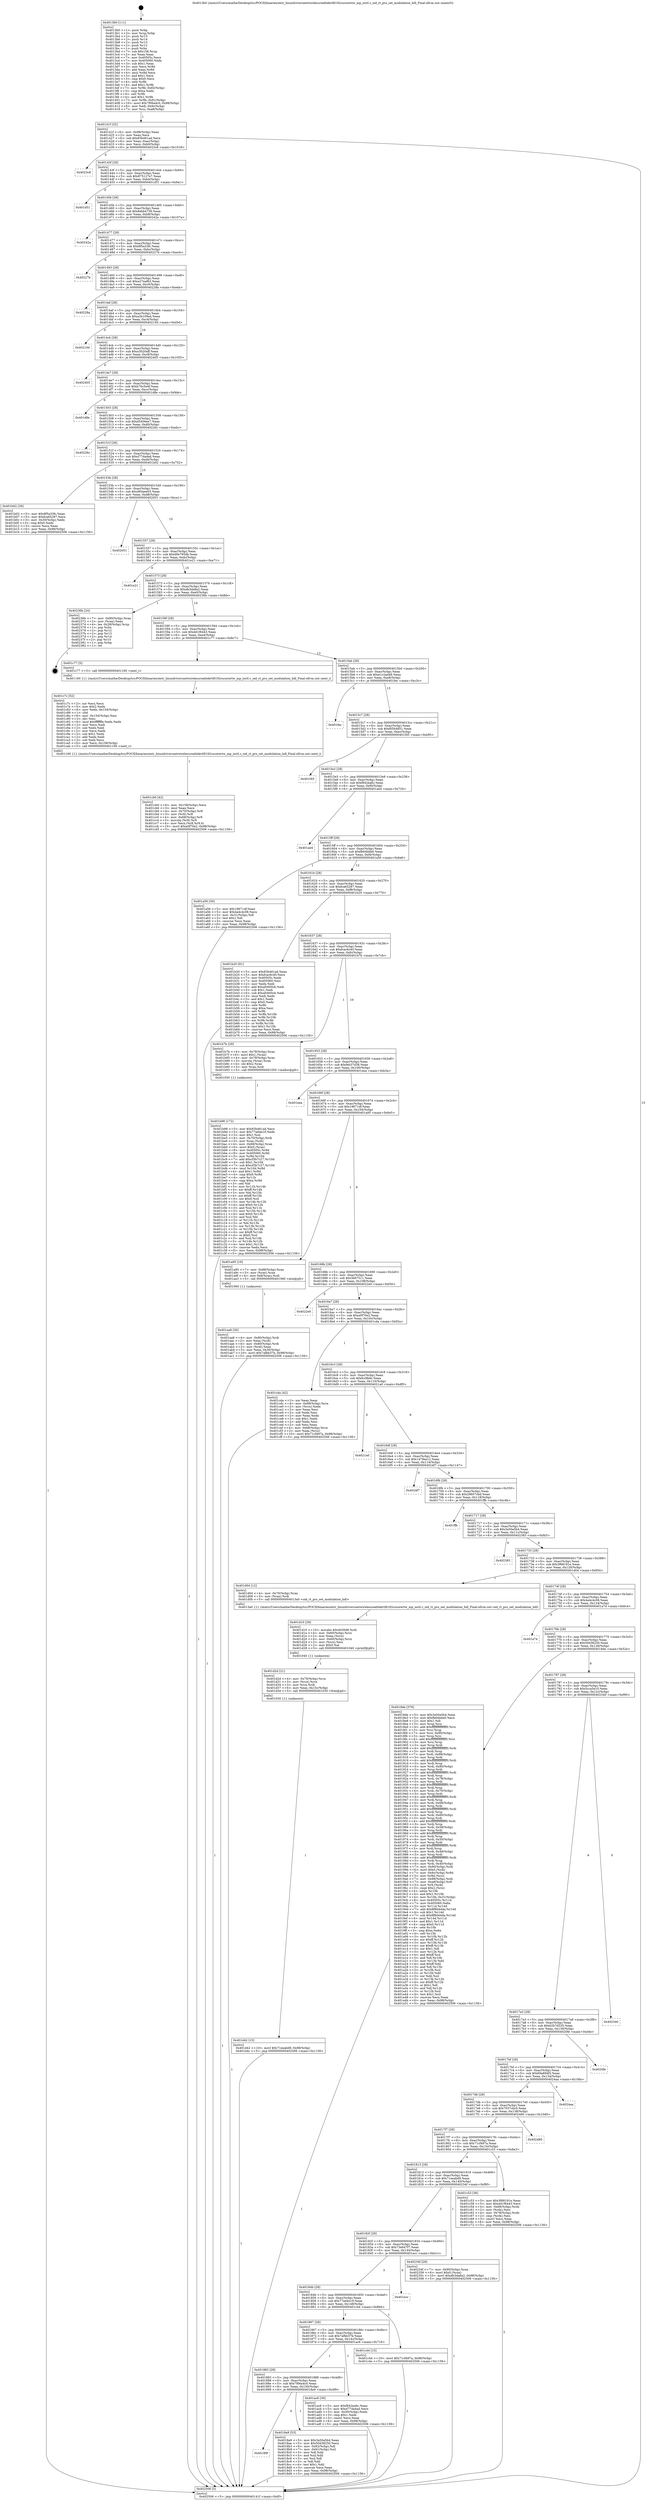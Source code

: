digraph "0x4013b0" {
  label = "0x4013b0 (/mnt/c/Users/mathe/Desktop/tcc/POCII/binaries/extr_linuxdriversnetwirelessrealtekrtl8192cucorertw_mp_ioctl.c_oid_rt_pro_set_modulation_hdl_Final-ollvm.out::main(0))"
  labelloc = "t"
  node[shape=record]

  Entry [label="",width=0.3,height=0.3,shape=circle,fillcolor=black,style=filled]
  "0x40141f" [label="{
     0x40141f [32]\l
     | [instrs]\l
     &nbsp;&nbsp;0x40141f \<+6\>: mov -0x98(%rbp),%eax\l
     &nbsp;&nbsp;0x401425 \<+2\>: mov %eax,%ecx\l
     &nbsp;&nbsp;0x401427 \<+6\>: sub $0x83b461ad,%ecx\l
     &nbsp;&nbsp;0x40142d \<+6\>: mov %eax,-0xac(%rbp)\l
     &nbsp;&nbsp;0x401433 \<+6\>: mov %ecx,-0xb0(%rbp)\l
     &nbsp;&nbsp;0x401439 \<+6\>: je 00000000004023c8 \<main+0x1018\>\l
  }"]
  "0x4023c8" [label="{
     0x4023c8\l
  }", style=dashed]
  "0x40143f" [label="{
     0x40143f [28]\l
     | [instrs]\l
     &nbsp;&nbsp;0x40143f \<+5\>: jmp 0000000000401444 \<main+0x94\>\l
     &nbsp;&nbsp;0x401444 \<+6\>: mov -0xac(%rbp),%eax\l
     &nbsp;&nbsp;0x40144a \<+5\>: sub $0x875127e7,%eax\l
     &nbsp;&nbsp;0x40144f \<+6\>: mov %eax,-0xb4(%rbp)\l
     &nbsp;&nbsp;0x401455 \<+6\>: je 0000000000401d51 \<main+0x9a1\>\l
  }"]
  Exit [label="",width=0.3,height=0.3,shape=circle,fillcolor=black,style=filled,peripheries=2]
  "0x401d51" [label="{
     0x401d51\l
  }", style=dashed]
  "0x40145b" [label="{
     0x40145b [28]\l
     | [instrs]\l
     &nbsp;&nbsp;0x40145b \<+5\>: jmp 0000000000401460 \<main+0xb0\>\l
     &nbsp;&nbsp;0x401460 \<+6\>: mov -0xac(%rbp),%eax\l
     &nbsp;&nbsp;0x401466 \<+5\>: sub $0x8ebb4739,%eax\l
     &nbsp;&nbsp;0x40146b \<+6\>: mov %eax,-0xb8(%rbp)\l
     &nbsp;&nbsp;0x401471 \<+6\>: je 000000000040242a \<main+0x107a\>\l
  }"]
  "0x401d42" [label="{
     0x401d42 [15]\l
     | [instrs]\l
     &nbsp;&nbsp;0x401d42 \<+10\>: movl $0x71eeabd9,-0x98(%rbp)\l
     &nbsp;&nbsp;0x401d4c \<+5\>: jmp 0000000000402506 \<main+0x1156\>\l
  }"]
  "0x40242a" [label="{
     0x40242a\l
  }", style=dashed]
  "0x401477" [label="{
     0x401477 [28]\l
     | [instrs]\l
     &nbsp;&nbsp;0x401477 \<+5\>: jmp 000000000040147c \<main+0xcc\>\l
     &nbsp;&nbsp;0x40147c \<+6\>: mov -0xac(%rbp),%eax\l
     &nbsp;&nbsp;0x401482 \<+5\>: sub $0x8f5a33fc,%eax\l
     &nbsp;&nbsp;0x401487 \<+6\>: mov %eax,-0xbc(%rbp)\l
     &nbsp;&nbsp;0x40148d \<+6\>: je 000000000040227b \<main+0xecb\>\l
  }"]
  "0x401d2d" [label="{
     0x401d2d [21]\l
     | [instrs]\l
     &nbsp;&nbsp;0x401d2d \<+4\>: mov -0x70(%rbp),%rcx\l
     &nbsp;&nbsp;0x401d31 \<+3\>: mov (%rcx),%rcx\l
     &nbsp;&nbsp;0x401d34 \<+3\>: mov %rcx,%rdi\l
     &nbsp;&nbsp;0x401d37 \<+6\>: mov %eax,-0x15c(%rbp)\l
     &nbsp;&nbsp;0x401d3d \<+5\>: call 0000000000401030 \<free@plt\>\l
     | [calls]\l
     &nbsp;&nbsp;0x401030 \{1\} (unknown)\l
  }"]
  "0x40227b" [label="{
     0x40227b\l
  }", style=dashed]
  "0x401493" [label="{
     0x401493 [28]\l
     | [instrs]\l
     &nbsp;&nbsp;0x401493 \<+5\>: jmp 0000000000401498 \<main+0xe8\>\l
     &nbsp;&nbsp;0x401498 \<+6\>: mov -0xac(%rbp),%eax\l
     &nbsp;&nbsp;0x40149e \<+5\>: sub $0xa27eaf63,%eax\l
     &nbsp;&nbsp;0x4014a3 \<+6\>: mov %eax,-0xc0(%rbp)\l
     &nbsp;&nbsp;0x4014a9 \<+6\>: je 000000000040228a \<main+0xeda\>\l
  }"]
  "0x401d10" [label="{
     0x401d10 [29]\l
     | [instrs]\l
     &nbsp;&nbsp;0x401d10 \<+10\>: movabs $0x4030d6,%rdi\l
     &nbsp;&nbsp;0x401d1a \<+4\>: mov -0x60(%rbp),%rcx\l
     &nbsp;&nbsp;0x401d1e \<+2\>: mov %eax,(%rcx)\l
     &nbsp;&nbsp;0x401d20 \<+4\>: mov -0x60(%rbp),%rcx\l
     &nbsp;&nbsp;0x401d24 \<+2\>: mov (%rcx),%esi\l
     &nbsp;&nbsp;0x401d26 \<+2\>: mov $0x0,%al\l
     &nbsp;&nbsp;0x401d28 \<+5\>: call 0000000000401040 \<printf@plt\>\l
     | [calls]\l
     &nbsp;&nbsp;0x401040 \{1\} (unknown)\l
  }"]
  "0x40228a" [label="{
     0x40228a\l
  }", style=dashed]
  "0x4014af" [label="{
     0x4014af [28]\l
     | [instrs]\l
     &nbsp;&nbsp;0x4014af \<+5\>: jmp 00000000004014b4 \<main+0x104\>\l
     &nbsp;&nbsp;0x4014b4 \<+6\>: mov -0xac(%rbp),%eax\l
     &nbsp;&nbsp;0x4014ba \<+5\>: sub $0xa2b109a4,%eax\l
     &nbsp;&nbsp;0x4014bf \<+6\>: mov %eax,-0xc4(%rbp)\l
     &nbsp;&nbsp;0x4014c5 \<+6\>: je 000000000040210d \<main+0xd5d\>\l
  }"]
  "0x401cb0" [label="{
     0x401cb0 [42]\l
     | [instrs]\l
     &nbsp;&nbsp;0x401cb0 \<+6\>: mov -0x158(%rbp),%ecx\l
     &nbsp;&nbsp;0x401cb6 \<+3\>: imul %eax,%ecx\l
     &nbsp;&nbsp;0x401cb9 \<+4\>: mov -0x70(%rbp),%r8\l
     &nbsp;&nbsp;0x401cbd \<+3\>: mov (%r8),%r8\l
     &nbsp;&nbsp;0x401cc0 \<+4\>: mov -0x68(%rbp),%r9\l
     &nbsp;&nbsp;0x401cc4 \<+3\>: movslq (%r9),%r9\l
     &nbsp;&nbsp;0x401cc7 \<+4\>: mov %ecx,(%r8,%r9,4)\l
     &nbsp;&nbsp;0x401ccb \<+10\>: movl $0xa0f70e2,-0x98(%rbp)\l
     &nbsp;&nbsp;0x401cd5 \<+5\>: jmp 0000000000402506 \<main+0x1156\>\l
  }"]
  "0x40210d" [label="{
     0x40210d\l
  }", style=dashed]
  "0x4014cb" [label="{
     0x4014cb [28]\l
     | [instrs]\l
     &nbsp;&nbsp;0x4014cb \<+5\>: jmp 00000000004014d0 \<main+0x120\>\l
     &nbsp;&nbsp;0x4014d0 \<+6\>: mov -0xac(%rbp),%eax\l
     &nbsp;&nbsp;0x4014d6 \<+5\>: sub $0xa3020aff,%eax\l
     &nbsp;&nbsp;0x4014db \<+6\>: mov %eax,-0xc8(%rbp)\l
     &nbsp;&nbsp;0x4014e1 \<+6\>: je 0000000000402405 \<main+0x1055\>\l
  }"]
  "0x401c7c" [label="{
     0x401c7c [52]\l
     | [instrs]\l
     &nbsp;&nbsp;0x401c7c \<+2\>: xor %ecx,%ecx\l
     &nbsp;&nbsp;0x401c7e \<+5\>: mov $0x2,%edx\l
     &nbsp;&nbsp;0x401c83 \<+6\>: mov %edx,-0x154(%rbp)\l
     &nbsp;&nbsp;0x401c89 \<+1\>: cltd\l
     &nbsp;&nbsp;0x401c8a \<+6\>: mov -0x154(%rbp),%esi\l
     &nbsp;&nbsp;0x401c90 \<+2\>: idiv %esi\l
     &nbsp;&nbsp;0x401c92 \<+6\>: imul $0xfffffffe,%edx,%edx\l
     &nbsp;&nbsp;0x401c98 \<+2\>: mov %ecx,%edi\l
     &nbsp;&nbsp;0x401c9a \<+2\>: sub %edx,%edi\l
     &nbsp;&nbsp;0x401c9c \<+2\>: mov %ecx,%edx\l
     &nbsp;&nbsp;0x401c9e \<+3\>: sub $0x1,%edx\l
     &nbsp;&nbsp;0x401ca1 \<+2\>: add %edx,%edi\l
     &nbsp;&nbsp;0x401ca3 \<+2\>: sub %edi,%ecx\l
     &nbsp;&nbsp;0x401ca5 \<+6\>: mov %ecx,-0x158(%rbp)\l
     &nbsp;&nbsp;0x401cab \<+5\>: call 0000000000401160 \<next_i\>\l
     | [calls]\l
     &nbsp;&nbsp;0x401160 \{1\} (/mnt/c/Users/mathe/Desktop/tcc/POCII/binaries/extr_linuxdriversnetwirelessrealtekrtl8192cucorertw_mp_ioctl.c_oid_rt_pro_set_modulation_hdl_Final-ollvm.out::next_i)\l
  }"]
  "0x402405" [label="{
     0x402405\l
  }", style=dashed]
  "0x4014e7" [label="{
     0x4014e7 [28]\l
     | [instrs]\l
     &nbsp;&nbsp;0x4014e7 \<+5\>: jmp 00000000004014ec \<main+0x13c\>\l
     &nbsp;&nbsp;0x4014ec \<+6\>: mov -0xac(%rbp),%eax\l
     &nbsp;&nbsp;0x4014f2 \<+5\>: sub $0xb70c5e4f,%eax\l
     &nbsp;&nbsp;0x4014f7 \<+6\>: mov %eax,-0xcc(%rbp)\l
     &nbsp;&nbsp;0x4014fd \<+6\>: je 0000000000401d8e \<main+0x9de\>\l
  }"]
  "0x401b98" [label="{
     0x401b98 [172]\l
     | [instrs]\l
     &nbsp;&nbsp;0x401b98 \<+5\>: mov $0x83b461ad,%ecx\l
     &nbsp;&nbsp;0x401b9d \<+5\>: mov $0x77ad4e19,%edx\l
     &nbsp;&nbsp;0x401ba2 \<+3\>: mov $0x1,%sil\l
     &nbsp;&nbsp;0x401ba5 \<+4\>: mov -0x70(%rbp),%rdi\l
     &nbsp;&nbsp;0x401ba9 \<+3\>: mov %rax,(%rdi)\l
     &nbsp;&nbsp;0x401bac \<+4\>: mov -0x68(%rbp),%rax\l
     &nbsp;&nbsp;0x401bb0 \<+6\>: movl $0x0,(%rax)\l
     &nbsp;&nbsp;0x401bb6 \<+8\>: mov 0x40505c,%r8d\l
     &nbsp;&nbsp;0x401bbe \<+8\>: mov 0x405060,%r9d\l
     &nbsp;&nbsp;0x401bc6 \<+3\>: mov %r8d,%r10d\l
     &nbsp;&nbsp;0x401bc9 \<+7\>: add $0xcf3b7c27,%r10d\l
     &nbsp;&nbsp;0x401bd0 \<+4\>: sub $0x1,%r10d\l
     &nbsp;&nbsp;0x401bd4 \<+7\>: sub $0xcf3b7c27,%r10d\l
     &nbsp;&nbsp;0x401bdb \<+4\>: imul %r10d,%r8d\l
     &nbsp;&nbsp;0x401bdf \<+4\>: and $0x1,%r8d\l
     &nbsp;&nbsp;0x401be3 \<+4\>: cmp $0x0,%r8d\l
     &nbsp;&nbsp;0x401be7 \<+4\>: sete %r11b\l
     &nbsp;&nbsp;0x401beb \<+4\>: cmp $0xa,%r9d\l
     &nbsp;&nbsp;0x401bef \<+3\>: setl %bl\l
     &nbsp;&nbsp;0x401bf2 \<+3\>: mov %r11b,%r14b\l
     &nbsp;&nbsp;0x401bf5 \<+4\>: xor $0xff,%r14b\l
     &nbsp;&nbsp;0x401bf9 \<+3\>: mov %bl,%r15b\l
     &nbsp;&nbsp;0x401bfc \<+4\>: xor $0xff,%r15b\l
     &nbsp;&nbsp;0x401c00 \<+4\>: xor $0x0,%sil\l
     &nbsp;&nbsp;0x401c04 \<+3\>: mov %r14b,%r12b\l
     &nbsp;&nbsp;0x401c07 \<+4\>: and $0x0,%r12b\l
     &nbsp;&nbsp;0x401c0b \<+3\>: and %sil,%r11b\l
     &nbsp;&nbsp;0x401c0e \<+3\>: mov %r15b,%r13b\l
     &nbsp;&nbsp;0x401c11 \<+4\>: and $0x0,%r13b\l
     &nbsp;&nbsp;0x401c15 \<+3\>: and %sil,%bl\l
     &nbsp;&nbsp;0x401c18 \<+3\>: or %r11b,%r12b\l
     &nbsp;&nbsp;0x401c1b \<+3\>: or %bl,%r13b\l
     &nbsp;&nbsp;0x401c1e \<+3\>: xor %r13b,%r12b\l
     &nbsp;&nbsp;0x401c21 \<+3\>: or %r15b,%r14b\l
     &nbsp;&nbsp;0x401c24 \<+4\>: xor $0xff,%r14b\l
     &nbsp;&nbsp;0x401c28 \<+4\>: or $0x0,%sil\l
     &nbsp;&nbsp;0x401c2c \<+3\>: and %sil,%r14b\l
     &nbsp;&nbsp;0x401c2f \<+3\>: or %r14b,%r12b\l
     &nbsp;&nbsp;0x401c32 \<+4\>: test $0x1,%r12b\l
     &nbsp;&nbsp;0x401c36 \<+3\>: cmovne %edx,%ecx\l
     &nbsp;&nbsp;0x401c39 \<+6\>: mov %ecx,-0x98(%rbp)\l
     &nbsp;&nbsp;0x401c3f \<+5\>: jmp 0000000000402506 \<main+0x1156\>\l
  }"]
  "0x401d8e" [label="{
     0x401d8e\l
  }", style=dashed]
  "0x401503" [label="{
     0x401503 [28]\l
     | [instrs]\l
     &nbsp;&nbsp;0x401503 \<+5\>: jmp 0000000000401508 \<main+0x158\>\l
     &nbsp;&nbsp;0x401508 \<+6\>: mov -0xac(%rbp),%eax\l
     &nbsp;&nbsp;0x40150e \<+5\>: sub $0xd5456ee7,%eax\l
     &nbsp;&nbsp;0x401513 \<+6\>: mov %eax,-0xd0(%rbp)\l
     &nbsp;&nbsp;0x401519 \<+6\>: je 000000000040226c \<main+0xebc\>\l
  }"]
  "0x401aa8" [label="{
     0x401aa8 [30]\l
     | [instrs]\l
     &nbsp;&nbsp;0x401aa8 \<+4\>: mov -0x80(%rbp),%rdi\l
     &nbsp;&nbsp;0x401aac \<+2\>: mov %eax,(%rdi)\l
     &nbsp;&nbsp;0x401aae \<+4\>: mov -0x80(%rbp),%rdi\l
     &nbsp;&nbsp;0x401ab2 \<+2\>: mov (%rdi),%eax\l
     &nbsp;&nbsp;0x401ab4 \<+3\>: mov %eax,-0x30(%rbp)\l
     &nbsp;&nbsp;0x401ab7 \<+10\>: movl $0x7afbb37b,-0x98(%rbp)\l
     &nbsp;&nbsp;0x401ac1 \<+5\>: jmp 0000000000402506 \<main+0x1156\>\l
  }"]
  "0x40226c" [label="{
     0x40226c\l
  }", style=dashed]
  "0x40151f" [label="{
     0x40151f [28]\l
     | [instrs]\l
     &nbsp;&nbsp;0x40151f \<+5\>: jmp 0000000000401524 \<main+0x174\>\l
     &nbsp;&nbsp;0x401524 \<+6\>: mov -0xac(%rbp),%eax\l
     &nbsp;&nbsp;0x40152a \<+5\>: sub $0xd77da4ad,%eax\l
     &nbsp;&nbsp;0x40152f \<+6\>: mov %eax,-0xd4(%rbp)\l
     &nbsp;&nbsp;0x401535 \<+6\>: je 0000000000401b02 \<main+0x752\>\l
  }"]
  "0x4013b0" [label="{
     0x4013b0 [111]\l
     | [instrs]\l
     &nbsp;&nbsp;0x4013b0 \<+1\>: push %rbp\l
     &nbsp;&nbsp;0x4013b1 \<+3\>: mov %rsp,%rbp\l
     &nbsp;&nbsp;0x4013b4 \<+2\>: push %r15\l
     &nbsp;&nbsp;0x4013b6 \<+2\>: push %r14\l
     &nbsp;&nbsp;0x4013b8 \<+2\>: push %r13\l
     &nbsp;&nbsp;0x4013ba \<+2\>: push %r12\l
     &nbsp;&nbsp;0x4013bc \<+1\>: push %rbx\l
     &nbsp;&nbsp;0x4013bd \<+7\>: sub $0x158,%rsp\l
     &nbsp;&nbsp;0x4013c4 \<+2\>: xor %eax,%eax\l
     &nbsp;&nbsp;0x4013c6 \<+7\>: mov 0x40505c,%ecx\l
     &nbsp;&nbsp;0x4013cd \<+7\>: mov 0x405060,%edx\l
     &nbsp;&nbsp;0x4013d4 \<+3\>: sub $0x1,%eax\l
     &nbsp;&nbsp;0x4013d7 \<+3\>: mov %ecx,%r8d\l
     &nbsp;&nbsp;0x4013da \<+3\>: add %eax,%r8d\l
     &nbsp;&nbsp;0x4013dd \<+4\>: imul %r8d,%ecx\l
     &nbsp;&nbsp;0x4013e1 \<+3\>: and $0x1,%ecx\l
     &nbsp;&nbsp;0x4013e4 \<+3\>: cmp $0x0,%ecx\l
     &nbsp;&nbsp;0x4013e7 \<+4\>: sete %r9b\l
     &nbsp;&nbsp;0x4013eb \<+4\>: and $0x1,%r9b\l
     &nbsp;&nbsp;0x4013ef \<+7\>: mov %r9b,-0x92(%rbp)\l
     &nbsp;&nbsp;0x4013f6 \<+3\>: cmp $0xa,%edx\l
     &nbsp;&nbsp;0x4013f9 \<+4\>: setl %r9b\l
     &nbsp;&nbsp;0x4013fd \<+4\>: and $0x1,%r9b\l
     &nbsp;&nbsp;0x401401 \<+7\>: mov %r9b,-0x91(%rbp)\l
     &nbsp;&nbsp;0x401408 \<+10\>: movl $0x7f06a4c0,-0x98(%rbp)\l
     &nbsp;&nbsp;0x401412 \<+6\>: mov %edi,-0x9c(%rbp)\l
     &nbsp;&nbsp;0x401418 \<+7\>: mov %rsi,-0xa8(%rbp)\l
  }"]
  "0x401b02" [label="{
     0x401b02 [30]\l
     | [instrs]\l
     &nbsp;&nbsp;0x401b02 \<+5\>: mov $0x8f5a33fc,%eax\l
     &nbsp;&nbsp;0x401b07 \<+5\>: mov $0xfca65287,%ecx\l
     &nbsp;&nbsp;0x401b0c \<+3\>: mov -0x30(%rbp),%edx\l
     &nbsp;&nbsp;0x401b0f \<+3\>: cmp $0x0,%edx\l
     &nbsp;&nbsp;0x401b12 \<+3\>: cmove %ecx,%eax\l
     &nbsp;&nbsp;0x401b15 \<+6\>: mov %eax,-0x98(%rbp)\l
     &nbsp;&nbsp;0x401b1b \<+5\>: jmp 0000000000402506 \<main+0x1156\>\l
  }"]
  "0x40153b" [label="{
     0x40153b [28]\l
     | [instrs]\l
     &nbsp;&nbsp;0x40153b \<+5\>: jmp 0000000000401540 \<main+0x190\>\l
     &nbsp;&nbsp;0x401540 \<+6\>: mov -0xac(%rbp),%eax\l
     &nbsp;&nbsp;0x401546 \<+5\>: sub $0xd93aee03,%eax\l
     &nbsp;&nbsp;0x40154b \<+6\>: mov %eax,-0xd8(%rbp)\l
     &nbsp;&nbsp;0x401551 \<+6\>: je 0000000000402051 \<main+0xca1\>\l
  }"]
  "0x402506" [label="{
     0x402506 [5]\l
     | [instrs]\l
     &nbsp;&nbsp;0x402506 \<+5\>: jmp 000000000040141f \<main+0x6f\>\l
  }"]
  "0x402051" [label="{
     0x402051\l
  }", style=dashed]
  "0x401557" [label="{
     0x401557 [28]\l
     | [instrs]\l
     &nbsp;&nbsp;0x401557 \<+5\>: jmp 000000000040155c \<main+0x1ac\>\l
     &nbsp;&nbsp;0x40155c \<+6\>: mov -0xac(%rbp),%eax\l
     &nbsp;&nbsp;0x401562 \<+5\>: sub $0xd9e795db,%eax\l
     &nbsp;&nbsp;0x401567 \<+6\>: mov %eax,-0xdc(%rbp)\l
     &nbsp;&nbsp;0x40156d \<+6\>: je 0000000000401e21 \<main+0xa71\>\l
  }"]
  "0x40189f" [label="{
     0x40189f\l
  }", style=dashed]
  "0x401e21" [label="{
     0x401e21\l
  }", style=dashed]
  "0x401573" [label="{
     0x401573 [28]\l
     | [instrs]\l
     &nbsp;&nbsp;0x401573 \<+5\>: jmp 0000000000401578 \<main+0x1c8\>\l
     &nbsp;&nbsp;0x401578 \<+6\>: mov -0xac(%rbp),%eax\l
     &nbsp;&nbsp;0x40157e \<+5\>: sub $0xdb3da8a2,%eax\l
     &nbsp;&nbsp;0x401583 \<+6\>: mov %eax,-0xe0(%rbp)\l
     &nbsp;&nbsp;0x401589 \<+6\>: je 000000000040236b \<main+0xfbb\>\l
  }"]
  "0x4018a9" [label="{
     0x4018a9 [53]\l
     | [instrs]\l
     &nbsp;&nbsp;0x4018a9 \<+5\>: mov $0x3a50a5b4,%eax\l
     &nbsp;&nbsp;0x4018ae \<+5\>: mov $0x50d38250,%ecx\l
     &nbsp;&nbsp;0x4018b3 \<+6\>: mov -0x92(%rbp),%dl\l
     &nbsp;&nbsp;0x4018b9 \<+7\>: mov -0x91(%rbp),%sil\l
     &nbsp;&nbsp;0x4018c0 \<+3\>: mov %dl,%dil\l
     &nbsp;&nbsp;0x4018c3 \<+3\>: and %sil,%dil\l
     &nbsp;&nbsp;0x4018c6 \<+3\>: xor %sil,%dl\l
     &nbsp;&nbsp;0x4018c9 \<+3\>: or %dl,%dil\l
     &nbsp;&nbsp;0x4018cc \<+4\>: test $0x1,%dil\l
     &nbsp;&nbsp;0x4018d0 \<+3\>: cmovne %ecx,%eax\l
     &nbsp;&nbsp;0x4018d3 \<+6\>: mov %eax,-0x98(%rbp)\l
     &nbsp;&nbsp;0x4018d9 \<+5\>: jmp 0000000000402506 \<main+0x1156\>\l
  }"]
  "0x40236b" [label="{
     0x40236b [24]\l
     | [instrs]\l
     &nbsp;&nbsp;0x40236b \<+7\>: mov -0x90(%rbp),%rax\l
     &nbsp;&nbsp;0x402372 \<+2\>: mov (%rax),%eax\l
     &nbsp;&nbsp;0x402374 \<+4\>: lea -0x28(%rbp),%rsp\l
     &nbsp;&nbsp;0x402378 \<+1\>: pop %rbx\l
     &nbsp;&nbsp;0x402379 \<+2\>: pop %r12\l
     &nbsp;&nbsp;0x40237b \<+2\>: pop %r13\l
     &nbsp;&nbsp;0x40237d \<+2\>: pop %r14\l
     &nbsp;&nbsp;0x40237f \<+2\>: pop %r15\l
     &nbsp;&nbsp;0x402381 \<+1\>: pop %rbp\l
     &nbsp;&nbsp;0x402382 \<+1\>: ret\l
  }"]
  "0x40158f" [label="{
     0x40158f [28]\l
     | [instrs]\l
     &nbsp;&nbsp;0x40158f \<+5\>: jmp 0000000000401594 \<main+0x1e4\>\l
     &nbsp;&nbsp;0x401594 \<+6\>: mov -0xac(%rbp),%eax\l
     &nbsp;&nbsp;0x40159a \<+5\>: sub $0xdd1f6443,%eax\l
     &nbsp;&nbsp;0x40159f \<+6\>: mov %eax,-0xe4(%rbp)\l
     &nbsp;&nbsp;0x4015a5 \<+6\>: je 0000000000401c77 \<main+0x8c7\>\l
  }"]
  "0x401883" [label="{
     0x401883 [28]\l
     | [instrs]\l
     &nbsp;&nbsp;0x401883 \<+5\>: jmp 0000000000401888 \<main+0x4d8\>\l
     &nbsp;&nbsp;0x401888 \<+6\>: mov -0xac(%rbp),%eax\l
     &nbsp;&nbsp;0x40188e \<+5\>: sub $0x7f06a4c0,%eax\l
     &nbsp;&nbsp;0x401893 \<+6\>: mov %eax,-0x150(%rbp)\l
     &nbsp;&nbsp;0x401899 \<+6\>: je 00000000004018a9 \<main+0x4f9\>\l
  }"]
  "0x401c77" [label="{
     0x401c77 [5]\l
     | [instrs]\l
     &nbsp;&nbsp;0x401c77 \<+5\>: call 0000000000401160 \<next_i\>\l
     | [calls]\l
     &nbsp;&nbsp;0x401160 \{1\} (/mnt/c/Users/mathe/Desktop/tcc/POCII/binaries/extr_linuxdriversnetwirelessrealtekrtl8192cucorertw_mp_ioctl.c_oid_rt_pro_set_modulation_hdl_Final-ollvm.out::next_i)\l
  }"]
  "0x4015ab" [label="{
     0x4015ab [28]\l
     | [instrs]\l
     &nbsp;&nbsp;0x4015ab \<+5\>: jmp 00000000004015b0 \<main+0x200\>\l
     &nbsp;&nbsp;0x4015b0 \<+6\>: mov -0xac(%rbp),%eax\l
     &nbsp;&nbsp;0x4015b6 \<+5\>: sub $0xe1c2ad46,%eax\l
     &nbsp;&nbsp;0x4015bb \<+6\>: mov %eax,-0xe8(%rbp)\l
     &nbsp;&nbsp;0x4015c1 \<+6\>: je 0000000000401fec \<main+0xc3c\>\l
  }"]
  "0x401ac6" [label="{
     0x401ac6 [30]\l
     | [instrs]\l
     &nbsp;&nbsp;0x401ac6 \<+5\>: mov $0xf942ea6c,%eax\l
     &nbsp;&nbsp;0x401acb \<+5\>: mov $0xd77da4ad,%ecx\l
     &nbsp;&nbsp;0x401ad0 \<+3\>: mov -0x30(%rbp),%edx\l
     &nbsp;&nbsp;0x401ad3 \<+3\>: cmp $0x1,%edx\l
     &nbsp;&nbsp;0x401ad6 \<+3\>: cmovl %ecx,%eax\l
     &nbsp;&nbsp;0x401ad9 \<+6\>: mov %eax,-0x98(%rbp)\l
     &nbsp;&nbsp;0x401adf \<+5\>: jmp 0000000000402506 \<main+0x1156\>\l
  }"]
  "0x401fec" [label="{
     0x401fec\l
  }", style=dashed]
  "0x4015c7" [label="{
     0x4015c7 [28]\l
     | [instrs]\l
     &nbsp;&nbsp;0x4015c7 \<+5\>: jmp 00000000004015cc \<main+0x21c\>\l
     &nbsp;&nbsp;0x4015cc \<+6\>: mov -0xac(%rbp),%eax\l
     &nbsp;&nbsp;0x4015d2 \<+5\>: sub $0xf05b4851,%eax\l
     &nbsp;&nbsp;0x4015d7 \<+6\>: mov %eax,-0xec(%rbp)\l
     &nbsp;&nbsp;0x4015dd \<+6\>: je 0000000000401f45 \<main+0xb95\>\l
  }"]
  "0x401867" [label="{
     0x401867 [28]\l
     | [instrs]\l
     &nbsp;&nbsp;0x401867 \<+5\>: jmp 000000000040186c \<main+0x4bc\>\l
     &nbsp;&nbsp;0x40186c \<+6\>: mov -0xac(%rbp),%eax\l
     &nbsp;&nbsp;0x401872 \<+5\>: sub $0x7afbb37b,%eax\l
     &nbsp;&nbsp;0x401877 \<+6\>: mov %eax,-0x14c(%rbp)\l
     &nbsp;&nbsp;0x40187d \<+6\>: je 0000000000401ac6 \<main+0x716\>\l
  }"]
  "0x401f45" [label="{
     0x401f45\l
  }", style=dashed]
  "0x4015e3" [label="{
     0x4015e3 [28]\l
     | [instrs]\l
     &nbsp;&nbsp;0x4015e3 \<+5\>: jmp 00000000004015e8 \<main+0x238\>\l
     &nbsp;&nbsp;0x4015e8 \<+6\>: mov -0xac(%rbp),%eax\l
     &nbsp;&nbsp;0x4015ee \<+5\>: sub $0xf942ea6c,%eax\l
     &nbsp;&nbsp;0x4015f3 \<+6\>: mov %eax,-0xf0(%rbp)\l
     &nbsp;&nbsp;0x4015f9 \<+6\>: je 0000000000401ae4 \<main+0x734\>\l
  }"]
  "0x401c44" [label="{
     0x401c44 [15]\l
     | [instrs]\l
     &nbsp;&nbsp;0x401c44 \<+10\>: movl $0x71cf497a,-0x98(%rbp)\l
     &nbsp;&nbsp;0x401c4e \<+5\>: jmp 0000000000402506 \<main+0x1156\>\l
  }"]
  "0x401ae4" [label="{
     0x401ae4\l
  }", style=dashed]
  "0x4015ff" [label="{
     0x4015ff [28]\l
     | [instrs]\l
     &nbsp;&nbsp;0x4015ff \<+5\>: jmp 0000000000401604 \<main+0x254\>\l
     &nbsp;&nbsp;0x401604 \<+6\>: mov -0xac(%rbp),%eax\l
     &nbsp;&nbsp;0x40160a \<+5\>: sub $0xfb64bbb0,%eax\l
     &nbsp;&nbsp;0x40160f \<+6\>: mov %eax,-0xf4(%rbp)\l
     &nbsp;&nbsp;0x401615 \<+6\>: je 0000000000401a56 \<main+0x6a6\>\l
  }"]
  "0x40184b" [label="{
     0x40184b [28]\l
     | [instrs]\l
     &nbsp;&nbsp;0x40184b \<+5\>: jmp 0000000000401850 \<main+0x4a0\>\l
     &nbsp;&nbsp;0x401850 \<+6\>: mov -0xac(%rbp),%eax\l
     &nbsp;&nbsp;0x401856 \<+5\>: sub $0x77ad4e19,%eax\l
     &nbsp;&nbsp;0x40185b \<+6\>: mov %eax,-0x148(%rbp)\l
     &nbsp;&nbsp;0x401861 \<+6\>: je 0000000000401c44 \<main+0x894\>\l
  }"]
  "0x401a56" [label="{
     0x401a56 [30]\l
     | [instrs]\l
     &nbsp;&nbsp;0x401a56 \<+5\>: mov $0x19671df,%eax\l
     &nbsp;&nbsp;0x401a5b \<+5\>: mov $0x4a4c4c08,%ecx\l
     &nbsp;&nbsp;0x401a60 \<+3\>: mov -0x31(%rbp),%dl\l
     &nbsp;&nbsp;0x401a63 \<+3\>: test $0x1,%dl\l
     &nbsp;&nbsp;0x401a66 \<+3\>: cmovne %ecx,%eax\l
     &nbsp;&nbsp;0x401a69 \<+6\>: mov %eax,-0x98(%rbp)\l
     &nbsp;&nbsp;0x401a6f \<+5\>: jmp 0000000000402506 \<main+0x1156\>\l
  }"]
  "0x40161b" [label="{
     0x40161b [28]\l
     | [instrs]\l
     &nbsp;&nbsp;0x40161b \<+5\>: jmp 0000000000401620 \<main+0x270\>\l
     &nbsp;&nbsp;0x401620 \<+6\>: mov -0xac(%rbp),%eax\l
     &nbsp;&nbsp;0x401626 \<+5\>: sub $0xfca65287,%eax\l
     &nbsp;&nbsp;0x40162b \<+6\>: mov %eax,-0xf8(%rbp)\l
     &nbsp;&nbsp;0x401631 \<+6\>: je 0000000000401b20 \<main+0x770\>\l
  }"]
  "0x401ecc" [label="{
     0x401ecc\l
  }", style=dashed]
  "0x401b20" [label="{
     0x401b20 [91]\l
     | [instrs]\l
     &nbsp;&nbsp;0x401b20 \<+5\>: mov $0x83b461ad,%eax\l
     &nbsp;&nbsp;0x401b25 \<+5\>: mov $0xfcac6c40,%ecx\l
     &nbsp;&nbsp;0x401b2a \<+7\>: mov 0x40505c,%edx\l
     &nbsp;&nbsp;0x401b31 \<+7\>: mov 0x405060,%esi\l
     &nbsp;&nbsp;0x401b38 \<+2\>: mov %edx,%edi\l
     &nbsp;&nbsp;0x401b3a \<+6\>: add $0xafc600cb,%edi\l
     &nbsp;&nbsp;0x401b40 \<+3\>: sub $0x1,%edi\l
     &nbsp;&nbsp;0x401b43 \<+6\>: sub $0xafc600cb,%edi\l
     &nbsp;&nbsp;0x401b49 \<+3\>: imul %edi,%edx\l
     &nbsp;&nbsp;0x401b4c \<+3\>: and $0x1,%edx\l
     &nbsp;&nbsp;0x401b4f \<+3\>: cmp $0x0,%edx\l
     &nbsp;&nbsp;0x401b52 \<+4\>: sete %r8b\l
     &nbsp;&nbsp;0x401b56 \<+3\>: cmp $0xa,%esi\l
     &nbsp;&nbsp;0x401b59 \<+4\>: setl %r9b\l
     &nbsp;&nbsp;0x401b5d \<+3\>: mov %r8b,%r10b\l
     &nbsp;&nbsp;0x401b60 \<+3\>: and %r9b,%r10b\l
     &nbsp;&nbsp;0x401b63 \<+3\>: xor %r9b,%r8b\l
     &nbsp;&nbsp;0x401b66 \<+3\>: or %r8b,%r10b\l
     &nbsp;&nbsp;0x401b69 \<+4\>: test $0x1,%r10b\l
     &nbsp;&nbsp;0x401b6d \<+3\>: cmovne %ecx,%eax\l
     &nbsp;&nbsp;0x401b70 \<+6\>: mov %eax,-0x98(%rbp)\l
     &nbsp;&nbsp;0x401b76 \<+5\>: jmp 0000000000402506 \<main+0x1156\>\l
  }"]
  "0x401637" [label="{
     0x401637 [28]\l
     | [instrs]\l
     &nbsp;&nbsp;0x401637 \<+5\>: jmp 000000000040163c \<main+0x28c\>\l
     &nbsp;&nbsp;0x40163c \<+6\>: mov -0xac(%rbp),%eax\l
     &nbsp;&nbsp;0x401642 \<+5\>: sub $0xfcac6c40,%eax\l
     &nbsp;&nbsp;0x401647 \<+6\>: mov %eax,-0xfc(%rbp)\l
     &nbsp;&nbsp;0x40164d \<+6\>: je 0000000000401b7b \<main+0x7cb\>\l
  }"]
  "0x40182f" [label="{
     0x40182f [28]\l
     | [instrs]\l
     &nbsp;&nbsp;0x40182f \<+5\>: jmp 0000000000401834 \<main+0x484\>\l
     &nbsp;&nbsp;0x401834 \<+6\>: mov -0xac(%rbp),%eax\l
     &nbsp;&nbsp;0x40183a \<+5\>: sub $0x73e647f7,%eax\l
     &nbsp;&nbsp;0x40183f \<+6\>: mov %eax,-0x144(%rbp)\l
     &nbsp;&nbsp;0x401845 \<+6\>: je 0000000000401ecc \<main+0xb1c\>\l
  }"]
  "0x401b7b" [label="{
     0x401b7b [29]\l
     | [instrs]\l
     &nbsp;&nbsp;0x401b7b \<+4\>: mov -0x78(%rbp),%rax\l
     &nbsp;&nbsp;0x401b7f \<+6\>: movl $0x1,(%rax)\l
     &nbsp;&nbsp;0x401b85 \<+4\>: mov -0x78(%rbp),%rax\l
     &nbsp;&nbsp;0x401b89 \<+3\>: movslq (%rax),%rax\l
     &nbsp;&nbsp;0x401b8c \<+4\>: shl $0x2,%rax\l
     &nbsp;&nbsp;0x401b90 \<+3\>: mov %rax,%rdi\l
     &nbsp;&nbsp;0x401b93 \<+5\>: call 0000000000401050 \<malloc@plt\>\l
     | [calls]\l
     &nbsp;&nbsp;0x401050 \{1\} (unknown)\l
  }"]
  "0x401653" [label="{
     0x401653 [28]\l
     | [instrs]\l
     &nbsp;&nbsp;0x401653 \<+5\>: jmp 0000000000401658 \<main+0x2a8\>\l
     &nbsp;&nbsp;0x401658 \<+6\>: mov -0xac(%rbp),%eax\l
     &nbsp;&nbsp;0x40165e \<+5\>: sub $0xfeb37d38,%eax\l
     &nbsp;&nbsp;0x401663 \<+6\>: mov %eax,-0x100(%rbp)\l
     &nbsp;&nbsp;0x401669 \<+6\>: je 0000000000401eea \<main+0xb3a\>\l
  }"]
  "0x40234f" [label="{
     0x40234f [28]\l
     | [instrs]\l
     &nbsp;&nbsp;0x40234f \<+7\>: mov -0x90(%rbp),%rax\l
     &nbsp;&nbsp;0x402356 \<+6\>: movl $0x0,(%rax)\l
     &nbsp;&nbsp;0x40235c \<+10\>: movl $0xdb3da8a2,-0x98(%rbp)\l
     &nbsp;&nbsp;0x402366 \<+5\>: jmp 0000000000402506 \<main+0x1156\>\l
  }"]
  "0x401eea" [label="{
     0x401eea\l
  }", style=dashed]
  "0x40166f" [label="{
     0x40166f [28]\l
     | [instrs]\l
     &nbsp;&nbsp;0x40166f \<+5\>: jmp 0000000000401674 \<main+0x2c4\>\l
     &nbsp;&nbsp;0x401674 \<+6\>: mov -0xac(%rbp),%eax\l
     &nbsp;&nbsp;0x40167a \<+5\>: sub $0x19671df,%eax\l
     &nbsp;&nbsp;0x40167f \<+6\>: mov %eax,-0x104(%rbp)\l
     &nbsp;&nbsp;0x401685 \<+6\>: je 0000000000401a95 \<main+0x6e5\>\l
  }"]
  "0x401813" [label="{
     0x401813 [28]\l
     | [instrs]\l
     &nbsp;&nbsp;0x401813 \<+5\>: jmp 0000000000401818 \<main+0x468\>\l
     &nbsp;&nbsp;0x401818 \<+6\>: mov -0xac(%rbp),%eax\l
     &nbsp;&nbsp;0x40181e \<+5\>: sub $0x71eeabd9,%eax\l
     &nbsp;&nbsp;0x401823 \<+6\>: mov %eax,-0x140(%rbp)\l
     &nbsp;&nbsp;0x401829 \<+6\>: je 000000000040234f \<main+0xf9f\>\l
  }"]
  "0x401a95" [label="{
     0x401a95 [19]\l
     | [instrs]\l
     &nbsp;&nbsp;0x401a95 \<+7\>: mov -0x88(%rbp),%rax\l
     &nbsp;&nbsp;0x401a9c \<+3\>: mov (%rax),%rax\l
     &nbsp;&nbsp;0x401a9f \<+4\>: mov 0x8(%rax),%rdi\l
     &nbsp;&nbsp;0x401aa3 \<+5\>: call 0000000000401060 \<atoi@plt\>\l
     | [calls]\l
     &nbsp;&nbsp;0x401060 \{1\} (unknown)\l
  }"]
  "0x40168b" [label="{
     0x40168b [28]\l
     | [instrs]\l
     &nbsp;&nbsp;0x40168b \<+5\>: jmp 0000000000401690 \<main+0x2e0\>\l
     &nbsp;&nbsp;0x401690 \<+6\>: mov -0xac(%rbp),%eax\l
     &nbsp;&nbsp;0x401696 \<+5\>: sub $0x3b67511,%eax\l
     &nbsp;&nbsp;0x40169b \<+6\>: mov %eax,-0x108(%rbp)\l
     &nbsp;&nbsp;0x4016a1 \<+6\>: je 00000000004022e0 \<main+0xf30\>\l
  }"]
  "0x401c53" [label="{
     0x401c53 [36]\l
     | [instrs]\l
     &nbsp;&nbsp;0x401c53 \<+5\>: mov $0x3f68191e,%eax\l
     &nbsp;&nbsp;0x401c58 \<+5\>: mov $0xdd1f6443,%ecx\l
     &nbsp;&nbsp;0x401c5d \<+4\>: mov -0x68(%rbp),%rdx\l
     &nbsp;&nbsp;0x401c61 \<+2\>: mov (%rdx),%esi\l
     &nbsp;&nbsp;0x401c63 \<+4\>: mov -0x78(%rbp),%rdx\l
     &nbsp;&nbsp;0x401c67 \<+2\>: cmp (%rdx),%esi\l
     &nbsp;&nbsp;0x401c69 \<+3\>: cmovl %ecx,%eax\l
     &nbsp;&nbsp;0x401c6c \<+6\>: mov %eax,-0x98(%rbp)\l
     &nbsp;&nbsp;0x401c72 \<+5\>: jmp 0000000000402506 \<main+0x1156\>\l
  }"]
  "0x4022e0" [label="{
     0x4022e0\l
  }", style=dashed]
  "0x4016a7" [label="{
     0x4016a7 [28]\l
     | [instrs]\l
     &nbsp;&nbsp;0x4016a7 \<+5\>: jmp 00000000004016ac \<main+0x2fc\>\l
     &nbsp;&nbsp;0x4016ac \<+6\>: mov -0xac(%rbp),%eax\l
     &nbsp;&nbsp;0x4016b2 \<+5\>: sub $0xa0f70e2,%eax\l
     &nbsp;&nbsp;0x4016b7 \<+6\>: mov %eax,-0x10c(%rbp)\l
     &nbsp;&nbsp;0x4016bd \<+6\>: je 0000000000401cda \<main+0x92a\>\l
  }"]
  "0x4017f7" [label="{
     0x4017f7 [28]\l
     | [instrs]\l
     &nbsp;&nbsp;0x4017f7 \<+5\>: jmp 00000000004017fc \<main+0x44c\>\l
     &nbsp;&nbsp;0x4017fc \<+6\>: mov -0xac(%rbp),%eax\l
     &nbsp;&nbsp;0x401802 \<+5\>: sub $0x71cf497a,%eax\l
     &nbsp;&nbsp;0x401807 \<+6\>: mov %eax,-0x13c(%rbp)\l
     &nbsp;&nbsp;0x40180d \<+6\>: je 0000000000401c53 \<main+0x8a3\>\l
  }"]
  "0x401cda" [label="{
     0x401cda [42]\l
     | [instrs]\l
     &nbsp;&nbsp;0x401cda \<+2\>: xor %eax,%eax\l
     &nbsp;&nbsp;0x401cdc \<+4\>: mov -0x68(%rbp),%rcx\l
     &nbsp;&nbsp;0x401ce0 \<+2\>: mov (%rcx),%edx\l
     &nbsp;&nbsp;0x401ce2 \<+2\>: mov %eax,%esi\l
     &nbsp;&nbsp;0x401ce4 \<+2\>: sub %edx,%esi\l
     &nbsp;&nbsp;0x401ce6 \<+2\>: mov %eax,%edx\l
     &nbsp;&nbsp;0x401ce8 \<+3\>: sub $0x1,%edx\l
     &nbsp;&nbsp;0x401ceb \<+2\>: add %edx,%esi\l
     &nbsp;&nbsp;0x401ced \<+2\>: sub %esi,%eax\l
     &nbsp;&nbsp;0x401cef \<+4\>: mov -0x68(%rbp),%rcx\l
     &nbsp;&nbsp;0x401cf3 \<+2\>: mov %eax,(%rcx)\l
     &nbsp;&nbsp;0x401cf5 \<+10\>: movl $0x71cf497a,-0x98(%rbp)\l
     &nbsp;&nbsp;0x401cff \<+5\>: jmp 0000000000402506 \<main+0x1156\>\l
  }"]
  "0x4016c3" [label="{
     0x4016c3 [28]\l
     | [instrs]\l
     &nbsp;&nbsp;0x4016c3 \<+5\>: jmp 00000000004016c8 \<main+0x318\>\l
     &nbsp;&nbsp;0x4016c8 \<+6\>: mov -0xac(%rbp),%eax\l
     &nbsp;&nbsp;0x4016ce \<+5\>: sub $0xfcc8b8c,%eax\l
     &nbsp;&nbsp;0x4016d3 \<+6\>: mov %eax,-0x110(%rbp)\l
     &nbsp;&nbsp;0x4016d9 \<+6\>: je 00000000004021a0 \<main+0xdf0\>\l
  }"]
  "0x402480" [label="{
     0x402480\l
  }", style=dashed]
  "0x4021a0" [label="{
     0x4021a0\l
  }", style=dashed]
  "0x4016df" [label="{
     0x4016df [28]\l
     | [instrs]\l
     &nbsp;&nbsp;0x4016df \<+5\>: jmp 00000000004016e4 \<main+0x334\>\l
     &nbsp;&nbsp;0x4016e4 \<+6\>: mov -0xac(%rbp),%eax\l
     &nbsp;&nbsp;0x4016ea \<+5\>: sub $0x1479ea12,%eax\l
     &nbsp;&nbsp;0x4016ef \<+6\>: mov %eax,-0x114(%rbp)\l
     &nbsp;&nbsp;0x4016f5 \<+6\>: je 00000000004024f7 \<main+0x1147\>\l
  }"]
  "0x4017db" [label="{
     0x4017db [28]\l
     | [instrs]\l
     &nbsp;&nbsp;0x4017db \<+5\>: jmp 00000000004017e0 \<main+0x430\>\l
     &nbsp;&nbsp;0x4017e0 \<+6\>: mov -0xac(%rbp),%eax\l
     &nbsp;&nbsp;0x4017e6 \<+5\>: sub $0x7037cbc0,%eax\l
     &nbsp;&nbsp;0x4017eb \<+6\>: mov %eax,-0x138(%rbp)\l
     &nbsp;&nbsp;0x4017f1 \<+6\>: je 0000000000402480 \<main+0x10d0\>\l
  }"]
  "0x4024f7" [label="{
     0x4024f7\l
  }", style=dashed]
  "0x4016fb" [label="{
     0x4016fb [28]\l
     | [instrs]\l
     &nbsp;&nbsp;0x4016fb \<+5\>: jmp 0000000000401700 \<main+0x350\>\l
     &nbsp;&nbsp;0x401700 \<+6\>: mov -0xac(%rbp),%eax\l
     &nbsp;&nbsp;0x401706 \<+5\>: sub $0x28607cbd,%eax\l
     &nbsp;&nbsp;0x40170b \<+6\>: mov %eax,-0x118(%rbp)\l
     &nbsp;&nbsp;0x401711 \<+6\>: je 0000000000401ffb \<main+0xc4b\>\l
  }"]
  "0x4024aa" [label="{
     0x4024aa\l
  }", style=dashed]
  "0x401ffb" [label="{
     0x401ffb\l
  }", style=dashed]
  "0x401717" [label="{
     0x401717 [28]\l
     | [instrs]\l
     &nbsp;&nbsp;0x401717 \<+5\>: jmp 000000000040171c \<main+0x36c\>\l
     &nbsp;&nbsp;0x40171c \<+6\>: mov -0xac(%rbp),%eax\l
     &nbsp;&nbsp;0x401722 \<+5\>: sub $0x3a50a5b4,%eax\l
     &nbsp;&nbsp;0x401727 \<+6\>: mov %eax,-0x11c(%rbp)\l
     &nbsp;&nbsp;0x40172d \<+6\>: je 0000000000402383 \<main+0xfd3\>\l
  }"]
  "0x4017bf" [label="{
     0x4017bf [28]\l
     | [instrs]\l
     &nbsp;&nbsp;0x4017bf \<+5\>: jmp 00000000004017c4 \<main+0x414\>\l
     &nbsp;&nbsp;0x4017c4 \<+6\>: mov -0xac(%rbp),%eax\l
     &nbsp;&nbsp;0x4017ca \<+5\>: sub $0x69a894f3,%eax\l
     &nbsp;&nbsp;0x4017cf \<+6\>: mov %eax,-0x134(%rbp)\l
     &nbsp;&nbsp;0x4017d5 \<+6\>: je 00000000004024aa \<main+0x10fa\>\l
  }"]
  "0x402383" [label="{
     0x402383\l
  }", style=dashed]
  "0x401733" [label="{
     0x401733 [28]\l
     | [instrs]\l
     &nbsp;&nbsp;0x401733 \<+5\>: jmp 0000000000401738 \<main+0x388\>\l
     &nbsp;&nbsp;0x401738 \<+6\>: mov -0xac(%rbp),%eax\l
     &nbsp;&nbsp;0x40173e \<+5\>: sub $0x3f68191e,%eax\l
     &nbsp;&nbsp;0x401743 \<+6\>: mov %eax,-0x120(%rbp)\l
     &nbsp;&nbsp;0x401749 \<+6\>: je 0000000000401d04 \<main+0x954\>\l
  }"]
  "0x4020fe" [label="{
     0x4020fe\l
  }", style=dashed]
  "0x401d04" [label="{
     0x401d04 [12]\l
     | [instrs]\l
     &nbsp;&nbsp;0x401d04 \<+4\>: mov -0x70(%rbp),%rax\l
     &nbsp;&nbsp;0x401d08 \<+3\>: mov (%rax),%rdi\l
     &nbsp;&nbsp;0x401d0b \<+5\>: call 00000000004013a0 \<oid_rt_pro_set_modulation_hdl\>\l
     | [calls]\l
     &nbsp;&nbsp;0x4013a0 \{1\} (/mnt/c/Users/mathe/Desktop/tcc/POCII/binaries/extr_linuxdriversnetwirelessrealtekrtl8192cucorertw_mp_ioctl.c_oid_rt_pro_set_modulation_hdl_Final-ollvm.out::oid_rt_pro_set_modulation_hdl)\l
  }"]
  "0x40174f" [label="{
     0x40174f [28]\l
     | [instrs]\l
     &nbsp;&nbsp;0x40174f \<+5\>: jmp 0000000000401754 \<main+0x3a4\>\l
     &nbsp;&nbsp;0x401754 \<+6\>: mov -0xac(%rbp),%eax\l
     &nbsp;&nbsp;0x40175a \<+5\>: sub $0x4a4c4c08,%eax\l
     &nbsp;&nbsp;0x40175f \<+6\>: mov %eax,-0x124(%rbp)\l
     &nbsp;&nbsp;0x401765 \<+6\>: je 0000000000401a74 \<main+0x6c4\>\l
  }"]
  "0x4017a3" [label="{
     0x4017a3 [28]\l
     | [instrs]\l
     &nbsp;&nbsp;0x4017a3 \<+5\>: jmp 00000000004017a8 \<main+0x3f8\>\l
     &nbsp;&nbsp;0x4017a8 \<+6\>: mov -0xac(%rbp),%eax\l
     &nbsp;&nbsp;0x4017ae \<+5\>: sub $0x62b7d535,%eax\l
     &nbsp;&nbsp;0x4017b3 \<+6\>: mov %eax,-0x130(%rbp)\l
     &nbsp;&nbsp;0x4017b9 \<+6\>: je 00000000004020fe \<main+0xd4e\>\l
  }"]
  "0x401a74" [label="{
     0x401a74\l
  }", style=dashed]
  "0x40176b" [label="{
     0x40176b [28]\l
     | [instrs]\l
     &nbsp;&nbsp;0x40176b \<+5\>: jmp 0000000000401770 \<main+0x3c0\>\l
     &nbsp;&nbsp;0x401770 \<+6\>: mov -0xac(%rbp),%eax\l
     &nbsp;&nbsp;0x401776 \<+5\>: sub $0x50d38250,%eax\l
     &nbsp;&nbsp;0x40177b \<+6\>: mov %eax,-0x128(%rbp)\l
     &nbsp;&nbsp;0x401781 \<+6\>: je 00000000004018de \<main+0x52e\>\l
  }"]
  "0x402340" [label="{
     0x402340\l
  }", style=dashed]
  "0x4018de" [label="{
     0x4018de [376]\l
     | [instrs]\l
     &nbsp;&nbsp;0x4018de \<+5\>: mov $0x3a50a5b4,%eax\l
     &nbsp;&nbsp;0x4018e3 \<+5\>: mov $0xfb64bbb0,%ecx\l
     &nbsp;&nbsp;0x4018e8 \<+2\>: mov $0x1,%dl\l
     &nbsp;&nbsp;0x4018ea \<+3\>: mov %rsp,%rsi\l
     &nbsp;&nbsp;0x4018ed \<+4\>: add $0xfffffffffffffff0,%rsi\l
     &nbsp;&nbsp;0x4018f1 \<+3\>: mov %rsi,%rsp\l
     &nbsp;&nbsp;0x4018f4 \<+7\>: mov %rsi,-0x90(%rbp)\l
     &nbsp;&nbsp;0x4018fb \<+3\>: mov %rsp,%rsi\l
     &nbsp;&nbsp;0x4018fe \<+4\>: add $0xfffffffffffffff0,%rsi\l
     &nbsp;&nbsp;0x401902 \<+3\>: mov %rsi,%rsp\l
     &nbsp;&nbsp;0x401905 \<+3\>: mov %rsp,%rdi\l
     &nbsp;&nbsp;0x401908 \<+4\>: add $0xfffffffffffffff0,%rdi\l
     &nbsp;&nbsp;0x40190c \<+3\>: mov %rdi,%rsp\l
     &nbsp;&nbsp;0x40190f \<+7\>: mov %rdi,-0x88(%rbp)\l
     &nbsp;&nbsp;0x401916 \<+3\>: mov %rsp,%rdi\l
     &nbsp;&nbsp;0x401919 \<+4\>: add $0xfffffffffffffff0,%rdi\l
     &nbsp;&nbsp;0x40191d \<+3\>: mov %rdi,%rsp\l
     &nbsp;&nbsp;0x401920 \<+4\>: mov %rdi,-0x80(%rbp)\l
     &nbsp;&nbsp;0x401924 \<+3\>: mov %rsp,%rdi\l
     &nbsp;&nbsp;0x401927 \<+4\>: add $0xfffffffffffffff0,%rdi\l
     &nbsp;&nbsp;0x40192b \<+3\>: mov %rdi,%rsp\l
     &nbsp;&nbsp;0x40192e \<+4\>: mov %rdi,-0x78(%rbp)\l
     &nbsp;&nbsp;0x401932 \<+3\>: mov %rsp,%rdi\l
     &nbsp;&nbsp;0x401935 \<+4\>: add $0xfffffffffffffff0,%rdi\l
     &nbsp;&nbsp;0x401939 \<+3\>: mov %rdi,%rsp\l
     &nbsp;&nbsp;0x40193c \<+4\>: mov %rdi,-0x70(%rbp)\l
     &nbsp;&nbsp;0x401940 \<+3\>: mov %rsp,%rdi\l
     &nbsp;&nbsp;0x401943 \<+4\>: add $0xfffffffffffffff0,%rdi\l
     &nbsp;&nbsp;0x401947 \<+3\>: mov %rdi,%rsp\l
     &nbsp;&nbsp;0x40194a \<+4\>: mov %rdi,-0x68(%rbp)\l
     &nbsp;&nbsp;0x40194e \<+3\>: mov %rsp,%rdi\l
     &nbsp;&nbsp;0x401951 \<+4\>: add $0xfffffffffffffff0,%rdi\l
     &nbsp;&nbsp;0x401955 \<+3\>: mov %rdi,%rsp\l
     &nbsp;&nbsp;0x401958 \<+4\>: mov %rdi,-0x60(%rbp)\l
     &nbsp;&nbsp;0x40195c \<+3\>: mov %rsp,%rdi\l
     &nbsp;&nbsp;0x40195f \<+4\>: add $0xfffffffffffffff0,%rdi\l
     &nbsp;&nbsp;0x401963 \<+3\>: mov %rdi,%rsp\l
     &nbsp;&nbsp;0x401966 \<+4\>: mov %rdi,-0x58(%rbp)\l
     &nbsp;&nbsp;0x40196a \<+3\>: mov %rsp,%rdi\l
     &nbsp;&nbsp;0x40196d \<+4\>: add $0xfffffffffffffff0,%rdi\l
     &nbsp;&nbsp;0x401971 \<+3\>: mov %rdi,%rsp\l
     &nbsp;&nbsp;0x401974 \<+4\>: mov %rdi,-0x50(%rbp)\l
     &nbsp;&nbsp;0x401978 \<+3\>: mov %rsp,%rdi\l
     &nbsp;&nbsp;0x40197b \<+4\>: add $0xfffffffffffffff0,%rdi\l
     &nbsp;&nbsp;0x40197f \<+3\>: mov %rdi,%rsp\l
     &nbsp;&nbsp;0x401982 \<+4\>: mov %rdi,-0x48(%rbp)\l
     &nbsp;&nbsp;0x401986 \<+3\>: mov %rsp,%rdi\l
     &nbsp;&nbsp;0x401989 \<+4\>: add $0xfffffffffffffff0,%rdi\l
     &nbsp;&nbsp;0x40198d \<+3\>: mov %rdi,%rsp\l
     &nbsp;&nbsp;0x401990 \<+4\>: mov %rdi,-0x40(%rbp)\l
     &nbsp;&nbsp;0x401994 \<+7\>: mov -0x90(%rbp),%rdi\l
     &nbsp;&nbsp;0x40199b \<+6\>: movl $0x0,(%rdi)\l
     &nbsp;&nbsp;0x4019a1 \<+7\>: mov -0x9c(%rbp),%r8d\l
     &nbsp;&nbsp;0x4019a8 \<+3\>: mov %r8d,(%rsi)\l
     &nbsp;&nbsp;0x4019ab \<+7\>: mov -0x88(%rbp),%rdi\l
     &nbsp;&nbsp;0x4019b2 \<+7\>: mov -0xa8(%rbp),%r9\l
     &nbsp;&nbsp;0x4019b9 \<+3\>: mov %r9,(%rdi)\l
     &nbsp;&nbsp;0x4019bc \<+3\>: cmpl $0x2,(%rsi)\l
     &nbsp;&nbsp;0x4019bf \<+4\>: setne %r10b\l
     &nbsp;&nbsp;0x4019c3 \<+4\>: and $0x1,%r10b\l
     &nbsp;&nbsp;0x4019c7 \<+4\>: mov %r10b,-0x31(%rbp)\l
     &nbsp;&nbsp;0x4019cb \<+8\>: mov 0x40505c,%r11d\l
     &nbsp;&nbsp;0x4019d3 \<+7\>: mov 0x405060,%ebx\l
     &nbsp;&nbsp;0x4019da \<+3\>: mov %r11d,%r14d\l
     &nbsp;&nbsp;0x4019dd \<+7\>: add $0x8f8d44da,%r14d\l
     &nbsp;&nbsp;0x4019e4 \<+4\>: sub $0x1,%r14d\l
     &nbsp;&nbsp;0x4019e8 \<+7\>: sub $0x8f8d44da,%r14d\l
     &nbsp;&nbsp;0x4019ef \<+4\>: imul %r14d,%r11d\l
     &nbsp;&nbsp;0x4019f3 \<+4\>: and $0x1,%r11d\l
     &nbsp;&nbsp;0x4019f7 \<+4\>: cmp $0x0,%r11d\l
     &nbsp;&nbsp;0x4019fb \<+4\>: sete %r10b\l
     &nbsp;&nbsp;0x4019ff \<+3\>: cmp $0xa,%ebx\l
     &nbsp;&nbsp;0x401a02 \<+4\>: setl %r15b\l
     &nbsp;&nbsp;0x401a06 \<+3\>: mov %r10b,%r12b\l
     &nbsp;&nbsp;0x401a09 \<+4\>: xor $0xff,%r12b\l
     &nbsp;&nbsp;0x401a0d \<+3\>: mov %r15b,%r13b\l
     &nbsp;&nbsp;0x401a10 \<+4\>: xor $0xff,%r13b\l
     &nbsp;&nbsp;0x401a14 \<+3\>: xor $0x1,%dl\l
     &nbsp;&nbsp;0x401a17 \<+3\>: mov %r12b,%sil\l
     &nbsp;&nbsp;0x401a1a \<+4\>: and $0xff,%sil\l
     &nbsp;&nbsp;0x401a1e \<+3\>: and %dl,%r10b\l
     &nbsp;&nbsp;0x401a21 \<+3\>: mov %r13b,%dil\l
     &nbsp;&nbsp;0x401a24 \<+4\>: and $0xff,%dil\l
     &nbsp;&nbsp;0x401a28 \<+3\>: and %dl,%r15b\l
     &nbsp;&nbsp;0x401a2b \<+3\>: or %r10b,%sil\l
     &nbsp;&nbsp;0x401a2e \<+3\>: or %r15b,%dil\l
     &nbsp;&nbsp;0x401a31 \<+3\>: xor %dil,%sil\l
     &nbsp;&nbsp;0x401a34 \<+3\>: or %r13b,%r12b\l
     &nbsp;&nbsp;0x401a37 \<+4\>: xor $0xff,%r12b\l
     &nbsp;&nbsp;0x401a3b \<+3\>: or $0x1,%dl\l
     &nbsp;&nbsp;0x401a3e \<+3\>: and %dl,%r12b\l
     &nbsp;&nbsp;0x401a41 \<+3\>: or %r12b,%sil\l
     &nbsp;&nbsp;0x401a44 \<+4\>: test $0x1,%sil\l
     &nbsp;&nbsp;0x401a48 \<+3\>: cmovne %ecx,%eax\l
     &nbsp;&nbsp;0x401a4b \<+6\>: mov %eax,-0x98(%rbp)\l
     &nbsp;&nbsp;0x401a51 \<+5\>: jmp 0000000000402506 \<main+0x1156\>\l
  }"]
  "0x401787" [label="{
     0x401787 [28]\l
     | [instrs]\l
     &nbsp;&nbsp;0x401787 \<+5\>: jmp 000000000040178c \<main+0x3dc\>\l
     &nbsp;&nbsp;0x40178c \<+6\>: mov -0xac(%rbp),%eax\l
     &nbsp;&nbsp;0x401792 \<+5\>: sub $0x5cca5e10,%eax\l
     &nbsp;&nbsp;0x401797 \<+6\>: mov %eax,-0x12c(%rbp)\l
     &nbsp;&nbsp;0x40179d \<+6\>: je 0000000000402340 \<main+0xf90\>\l
  }"]
  Entry -> "0x4013b0" [label=" 1"]
  "0x40141f" -> "0x4023c8" [label=" 0"]
  "0x40141f" -> "0x40143f" [label=" 16"]
  "0x40236b" -> Exit [label=" 1"]
  "0x40143f" -> "0x401d51" [label=" 0"]
  "0x40143f" -> "0x40145b" [label=" 16"]
  "0x40234f" -> "0x402506" [label=" 1"]
  "0x40145b" -> "0x40242a" [label=" 0"]
  "0x40145b" -> "0x401477" [label=" 16"]
  "0x401d42" -> "0x402506" [label=" 1"]
  "0x401477" -> "0x40227b" [label=" 0"]
  "0x401477" -> "0x401493" [label=" 16"]
  "0x401d2d" -> "0x401d42" [label=" 1"]
  "0x401493" -> "0x40228a" [label=" 0"]
  "0x401493" -> "0x4014af" [label=" 16"]
  "0x401d10" -> "0x401d2d" [label=" 1"]
  "0x4014af" -> "0x40210d" [label=" 0"]
  "0x4014af" -> "0x4014cb" [label=" 16"]
  "0x401d04" -> "0x401d10" [label=" 1"]
  "0x4014cb" -> "0x402405" [label=" 0"]
  "0x4014cb" -> "0x4014e7" [label=" 16"]
  "0x401cda" -> "0x402506" [label=" 1"]
  "0x4014e7" -> "0x401d8e" [label=" 0"]
  "0x4014e7" -> "0x401503" [label=" 16"]
  "0x401cb0" -> "0x402506" [label=" 1"]
  "0x401503" -> "0x40226c" [label=" 0"]
  "0x401503" -> "0x40151f" [label=" 16"]
  "0x401c7c" -> "0x401cb0" [label=" 1"]
  "0x40151f" -> "0x401b02" [label=" 1"]
  "0x40151f" -> "0x40153b" [label=" 15"]
  "0x401c53" -> "0x402506" [label=" 2"]
  "0x40153b" -> "0x402051" [label=" 0"]
  "0x40153b" -> "0x401557" [label=" 15"]
  "0x401c44" -> "0x402506" [label=" 1"]
  "0x401557" -> "0x401e21" [label=" 0"]
  "0x401557" -> "0x401573" [label=" 15"]
  "0x401b98" -> "0x402506" [label=" 1"]
  "0x401573" -> "0x40236b" [label=" 1"]
  "0x401573" -> "0x40158f" [label=" 14"]
  "0x401b7b" -> "0x401b98" [label=" 1"]
  "0x40158f" -> "0x401c77" [label=" 1"]
  "0x40158f" -> "0x4015ab" [label=" 13"]
  "0x401b02" -> "0x402506" [label=" 1"]
  "0x4015ab" -> "0x401fec" [label=" 0"]
  "0x4015ab" -> "0x4015c7" [label=" 13"]
  "0x401ac6" -> "0x402506" [label=" 1"]
  "0x4015c7" -> "0x401f45" [label=" 0"]
  "0x4015c7" -> "0x4015e3" [label=" 13"]
  "0x401a95" -> "0x401aa8" [label=" 1"]
  "0x4015e3" -> "0x401ae4" [label=" 0"]
  "0x4015e3" -> "0x4015ff" [label=" 13"]
  "0x401a56" -> "0x402506" [label=" 1"]
  "0x4015ff" -> "0x401a56" [label=" 1"]
  "0x4015ff" -> "0x40161b" [label=" 12"]
  "0x401c77" -> "0x401c7c" [label=" 1"]
  "0x40161b" -> "0x401b20" [label=" 1"]
  "0x40161b" -> "0x401637" [label=" 11"]
  "0x402506" -> "0x40141f" [label=" 15"]
  "0x401637" -> "0x401b7b" [label=" 1"]
  "0x401637" -> "0x401653" [label=" 10"]
  "0x4018a9" -> "0x402506" [label=" 1"]
  "0x401653" -> "0x401eea" [label=" 0"]
  "0x401653" -> "0x40166f" [label=" 10"]
  "0x401883" -> "0x40189f" [label=" 0"]
  "0x40166f" -> "0x401a95" [label=" 1"]
  "0x40166f" -> "0x40168b" [label=" 9"]
  "0x401b20" -> "0x402506" [label=" 1"]
  "0x40168b" -> "0x4022e0" [label=" 0"]
  "0x40168b" -> "0x4016a7" [label=" 9"]
  "0x401867" -> "0x401883" [label=" 1"]
  "0x4016a7" -> "0x401cda" [label=" 1"]
  "0x4016a7" -> "0x4016c3" [label=" 8"]
  "0x401aa8" -> "0x402506" [label=" 1"]
  "0x4016c3" -> "0x4021a0" [label=" 0"]
  "0x4016c3" -> "0x4016df" [label=" 8"]
  "0x40184b" -> "0x401867" [label=" 2"]
  "0x4016df" -> "0x4024f7" [label=" 0"]
  "0x4016df" -> "0x4016fb" [label=" 8"]
  "0x4018de" -> "0x402506" [label=" 1"]
  "0x4016fb" -> "0x401ffb" [label=" 0"]
  "0x4016fb" -> "0x401717" [label=" 8"]
  "0x40182f" -> "0x40184b" [label=" 3"]
  "0x401717" -> "0x402383" [label=" 0"]
  "0x401717" -> "0x401733" [label=" 8"]
  "0x4013b0" -> "0x40141f" [label=" 1"]
  "0x401733" -> "0x401d04" [label=" 1"]
  "0x401733" -> "0x40174f" [label=" 7"]
  "0x401813" -> "0x40182f" [label=" 3"]
  "0x40174f" -> "0x401a74" [label=" 0"]
  "0x40174f" -> "0x40176b" [label=" 7"]
  "0x401883" -> "0x4018a9" [label=" 1"]
  "0x40176b" -> "0x4018de" [label=" 1"]
  "0x40176b" -> "0x401787" [label=" 6"]
  "0x4017f7" -> "0x401813" [label=" 4"]
  "0x401787" -> "0x402340" [label=" 0"]
  "0x401787" -> "0x4017a3" [label=" 6"]
  "0x401813" -> "0x40234f" [label=" 1"]
  "0x4017a3" -> "0x4020fe" [label=" 0"]
  "0x4017a3" -> "0x4017bf" [label=" 6"]
  "0x40182f" -> "0x401ecc" [label=" 0"]
  "0x4017bf" -> "0x4024aa" [label=" 0"]
  "0x4017bf" -> "0x4017db" [label=" 6"]
  "0x40184b" -> "0x401c44" [label=" 1"]
  "0x4017db" -> "0x402480" [label=" 0"]
  "0x4017db" -> "0x4017f7" [label=" 6"]
  "0x401867" -> "0x401ac6" [label=" 1"]
  "0x4017f7" -> "0x401c53" [label=" 2"]
}
